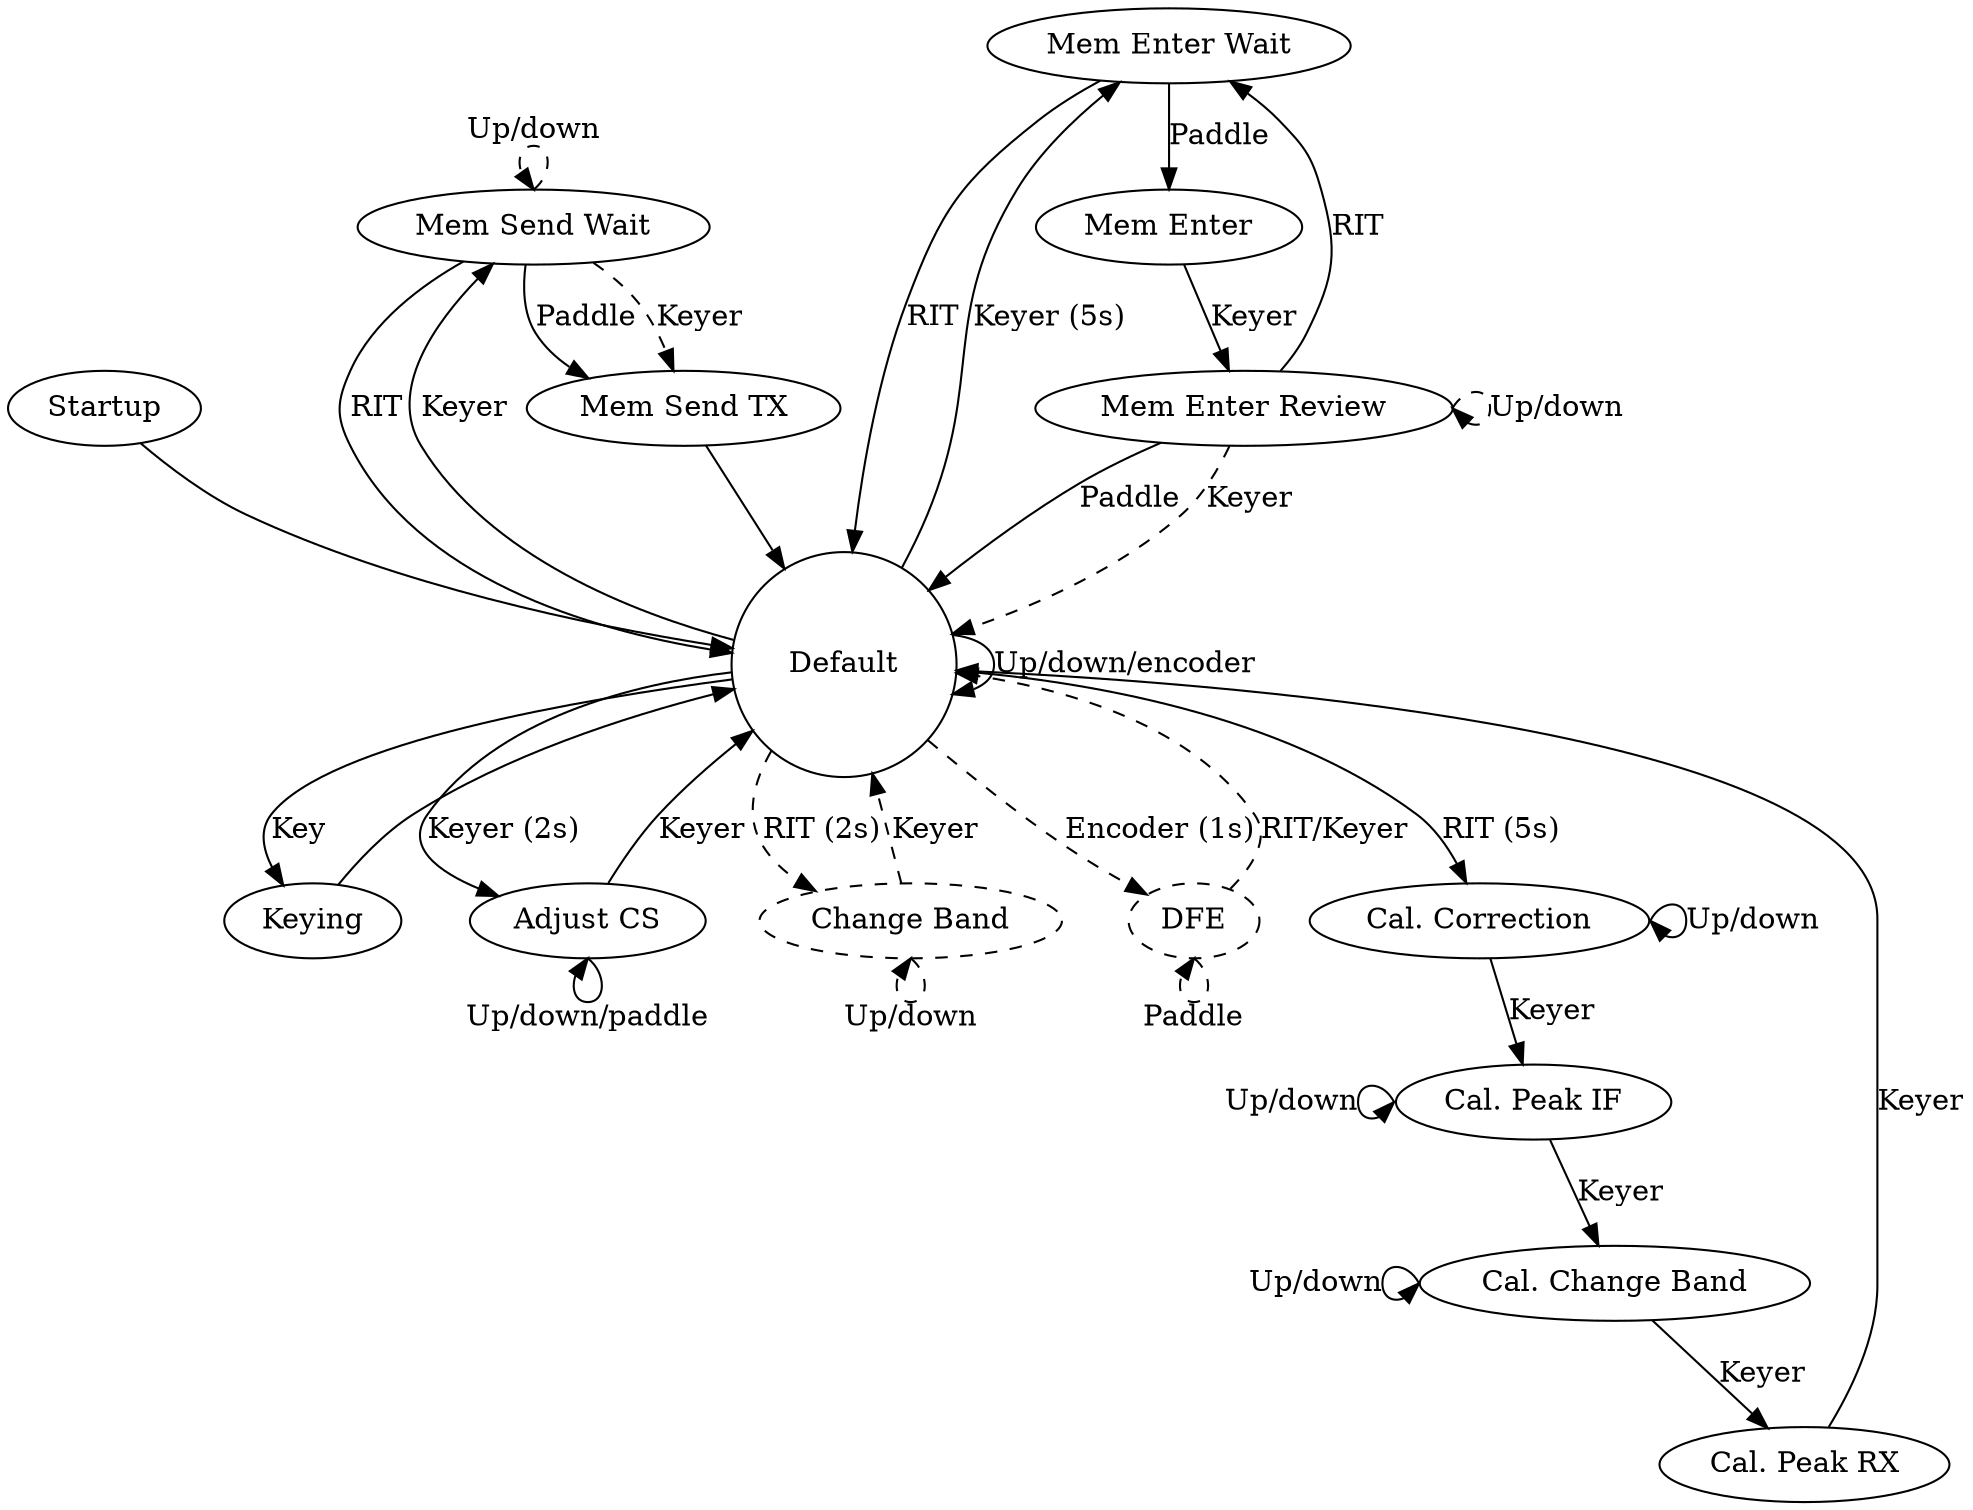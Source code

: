 digraph {
	startup [label="Startup"];
	default [label="Default", width=1.5, height=1.5];
	keying [label="Keying"];
	adjust_cs [label="Adjust CS"];
	change_band [label="Change Band", style="dashed"];
	dfe [label="DFE", style="dashed"];
	mem_send_wait [label="Mem Send Wait"];
	mem_send_tx [label="Mem Send TX"];
	mem_enter_wait [label="Mem Enter Wait"];
	mem_enter [label="Mem Enter"];
	mem_enter_review [label="Mem Enter Review"];
	cal_correction [label="Cal. Correction"];
	cal_peak_if [label="Cal. Peak IF"];
	cal_change_band [label="Cal. Change Band"];
	cal_peak_rx [label="Cal. Peak RX"];

	startup -> default;

	default -> default [label="Up/down/encoder"];

	default -> keying [label="Key"];
	keying -> default;

	default -> adjust_cs [label="Keyer (2s)"];
	adjust_cs:s -> adjust_cs:s [label="Up/down/paddle"];
	adjust_cs -> default [label="Keyer"];

	default -> change_band [label="RIT (2s)", style="dashed"];
	change_band:s -> change_band:s [label="Up/down", style="dashed"];
	change_band -> default [label="Keyer", style="dashed"];

	default -> dfe [label="Encoder (1s)", style="dashed"];
	dfe:s -> dfe:s [label="Paddle", style="dashed"];
	dfe -> default [label="RIT/Keyer", style="dashed"];

	default -> mem_send_wait [label="Keyer", constraint=false];
	mem_send_wait -> default [label="RIT"];
	mem_send_wait:n -> mem_send_wait:n [label="Up/down", style="dashed"]
	mem_send_wait -> mem_send_tx [label="Paddle"];
	mem_send_wait -> mem_send_tx [label="Keyer", style="dashed"];
	mem_send_tx -> default;

	default -> mem_enter_wait [label="Keyer (5s)", constraint=false];
	mem_enter_wait -> default [label="RIT"];
	mem_enter_wait -> mem_enter [label="Paddle"];
	mem_enter -> mem_enter_review [label="Keyer"];
	mem_enter_review -> mem_enter_wait [label="RIT"];
	mem_enter_review:e -> mem_enter_review:e [label="Up/down", style="dashed"];
	mem_enter_review -> default [label="Paddle"];
	mem_enter_review -> default [label="Keyer", style="dashed"];

	default -> cal_correction [label="RIT (5s)"];
	cal_correction:e -> cal_correction:e [label="Up/down"];
	cal_correction -> cal_peak_if [label="Keyer"];
	cal_peak_if:w -> cal_peak_if:w [label="Up/down"];
	cal_peak_if -> cal_change_band [label="Keyer"];
	cal_change_band:w -> cal_change_band:w [label="Up/down"];
	cal_change_band -> cal_peak_rx [label="Keyer"];
	cal_peak_rx -> default [label="Keyer"];
}

